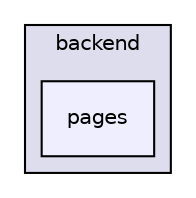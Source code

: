 digraph "backend/pages" {
  compound=true
  node [ fontsize="10", fontname="Helvetica"];
  edge [ labelfontsize="10", labelfontname="Helvetica"];
  subgraph clusterdir_8c739bbef76d64b22d6b0911c526dd76 {
    graph [ bgcolor="#ddddee", pencolor="black", label="backend" fontname="Helvetica", fontsize="10", URL="dir_8c739bbef76d64b22d6b0911c526dd76.html"]
  dir_b2740eec563f5bb5203a43f225ec66d5 [shape=box, label="pages", style="filled", fillcolor="#eeeeff", pencolor="black", URL="dir_b2740eec563f5bb5203a43f225ec66d5.html"];
  }
}
